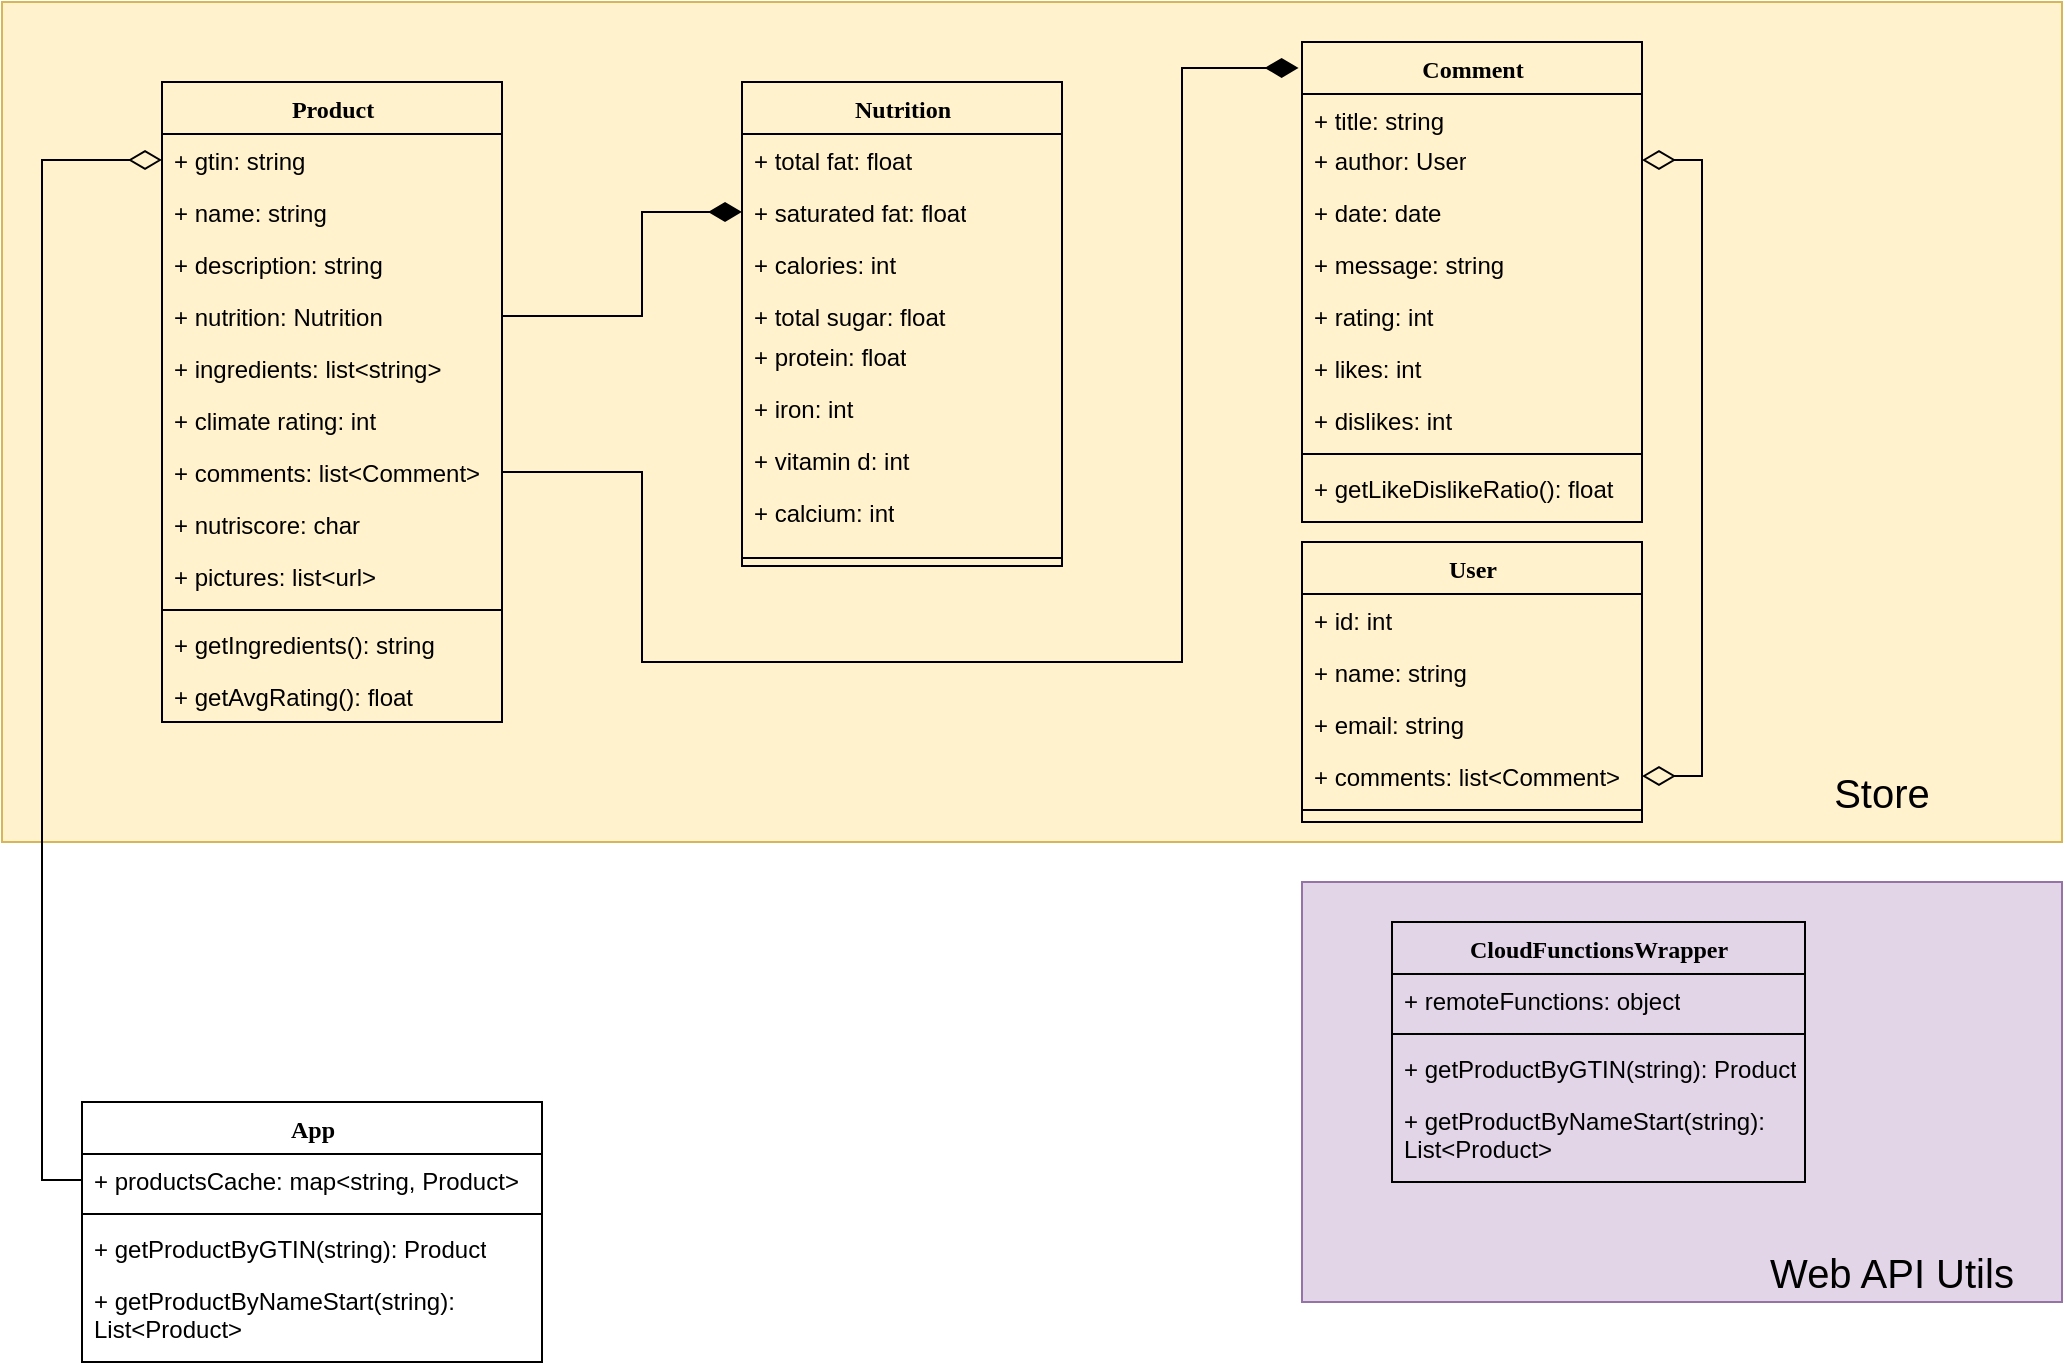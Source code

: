 <mxfile version="15.7.4" type="github">
  <diagram name="Page-1" id="9f46799a-70d6-7492-0946-bef42562c5a5">
    <mxGraphModel dx="1550" dy="888" grid="1" gridSize="10" guides="1" tooltips="1" connect="1" arrows="1" fold="1" page="1" pageScale="1" pageWidth="3300" pageHeight="2339" background="none" math="0" shadow="0">
      <root>
        <mxCell id="0" />
        <mxCell id="1" parent="0" />
        <mxCell id="SLlD4KkkqJMQJGxQ2Afp-129" value="" style="rounded=0;whiteSpace=wrap;html=1;fillColor=#fff2cc;strokeColor=#d6b656;" parent="1" vertex="1">
          <mxGeometry x="40" y="90" width="1030" height="420" as="geometry" />
        </mxCell>
        <mxCell id="14" value="Product" style="swimlane;html=1;fontStyle=1;align=center;verticalAlign=top;childLayout=stackLayout;horizontal=1;startSize=26;horizontalStack=0;resizeParent=1;resizeLast=0;collapsible=1;marginBottom=0;swimlaneFillColor=none;rounded=0;shadow=0;comic=0;labelBackgroundColor=none;strokeWidth=1;fillColor=none;fontFamily=Verdana;fontSize=12;deletable=0;" parent="1" vertex="1">
          <mxGeometry x="120" y="130" width="170" height="320" as="geometry">
            <mxRectangle x="90" y="83" width="100" height="26" as="alternateBounds" />
          </mxGeometry>
        </mxCell>
        <mxCell id="19" value="+ gtin: string" style="text;html=1;strokeColor=none;fillColor=none;align=left;verticalAlign=top;spacingLeft=4;spacingRight=4;whiteSpace=wrap;overflow=hidden;rotatable=0;points=[[0,0.5],[1,0.5]];portConstraint=eastwest;deletable=0;" parent="14" vertex="1">
          <mxGeometry y="26" width="170" height="26" as="geometry" />
        </mxCell>
        <mxCell id="15" value="+ name: string" style="text;html=1;strokeColor=none;fillColor=none;align=left;verticalAlign=top;spacingLeft=4;spacingRight=4;whiteSpace=wrap;overflow=hidden;rotatable=0;points=[[0,0.5],[1,0.5]];portConstraint=eastwest;deletable=0;" parent="14" vertex="1">
          <mxGeometry y="52" width="170" height="26" as="geometry" />
        </mxCell>
        <mxCell id="58" value="+ description: string" style="text;html=1;strokeColor=none;fillColor=none;align=left;verticalAlign=top;spacingLeft=4;spacingRight=4;whiteSpace=wrap;overflow=hidden;rotatable=0;points=[[0,0.5],[1,0.5]];portConstraint=eastwest;deletable=0;" parent="14" vertex="1">
          <mxGeometry y="78" width="170" height="26" as="geometry" />
        </mxCell>
        <mxCell id="17" value="+ nutrition: Nutrition" style="text;html=1;strokeColor=none;fillColor=none;align=left;verticalAlign=top;spacingLeft=4;spacingRight=4;whiteSpace=wrap;overflow=hidden;rotatable=0;points=[[0,0.5],[1,0.5]];portConstraint=eastwest;deletable=0;" parent="14" vertex="1">
          <mxGeometry y="104" width="170" height="26" as="geometry" />
        </mxCell>
        <mxCell id="18" value="+ ingredients: list&amp;lt;string&amp;gt;" style="text;html=1;strokeColor=none;fillColor=none;align=left;verticalAlign=top;spacingLeft=4;spacingRight=4;whiteSpace=wrap;overflow=hidden;rotatable=0;points=[[0,0.5],[1,0.5]];portConstraint=eastwest;deletable=0;" parent="14" vertex="1">
          <mxGeometry y="130" width="170" height="26" as="geometry" />
        </mxCell>
        <mxCell id="59" value="+ climate rating: int" style="text;html=1;strokeColor=none;fillColor=none;align=left;verticalAlign=top;spacingLeft=4;spacingRight=4;whiteSpace=wrap;overflow=hidden;rotatable=0;points=[[0,0.5],[1,0.5]];portConstraint=eastwest;deletable=0;" parent="14" vertex="1">
          <mxGeometry y="156" width="170" height="26" as="geometry" />
        </mxCell>
        <mxCell id="16" value="+ comments: list&amp;lt;Comment&amp;gt;" style="text;html=1;strokeColor=none;fillColor=none;align=left;verticalAlign=top;spacingLeft=4;spacingRight=4;whiteSpace=wrap;overflow=hidden;rotatable=0;points=[[0,0.5],[1,0.5]];portConstraint=eastwest;deletable=0;" parent="14" vertex="1">
          <mxGeometry y="182" width="170" height="26" as="geometry" />
        </mxCell>
        <mxCell id="83" value="+ nutriscore: char" style="text;html=1;strokeColor=none;fillColor=none;align=left;verticalAlign=top;spacingLeft=4;spacingRight=4;whiteSpace=wrap;overflow=hidden;rotatable=0;points=[[0,0.5],[1,0.5]];portConstraint=eastwest;deletable=0;" parent="14" vertex="1">
          <mxGeometry y="208" width="170" height="26" as="geometry" />
        </mxCell>
        <mxCell id="108" value="+ pictures: list&amp;lt;url&amp;gt;" style="text;html=1;strokeColor=none;fillColor=none;align=left;verticalAlign=top;spacingLeft=4;spacingRight=4;whiteSpace=wrap;overflow=hidden;rotatable=0;points=[[0,0.5],[1,0.5]];portConstraint=eastwest;deletable=0;" parent="14" vertex="1">
          <mxGeometry y="234" width="170" height="26" as="geometry" />
        </mxCell>
        <mxCell id="20" value="" style="line;html=1;strokeWidth=1;fillColor=none;align=left;verticalAlign=middle;spacingTop=-1;spacingLeft=3;spacingRight=3;rotatable=0;labelPosition=right;points=[];portConstraint=eastwest;deletable=0;" parent="14" vertex="1">
          <mxGeometry y="260" width="170" height="8" as="geometry" />
        </mxCell>
        <mxCell id="21" value="+ getIngredients(): string" style="text;html=1;strokeColor=none;fillColor=none;align=left;verticalAlign=top;spacingLeft=4;spacingRight=4;whiteSpace=wrap;overflow=hidden;rotatable=0;points=[[0,0.5],[1,0.5]];portConstraint=eastwest;deletable=0;" parent="14" vertex="1">
          <mxGeometry y="268" width="170" height="26" as="geometry" />
        </mxCell>
        <mxCell id="106" value="+ getAvgRating(): float" style="text;html=1;strokeColor=none;fillColor=none;align=left;verticalAlign=top;spacingLeft=4;spacingRight=4;whiteSpace=wrap;overflow=hidden;rotatable=0;points=[[0,0.5],[1,0.5]];portConstraint=eastwest;deletable=0;" parent="14" vertex="1">
          <mxGeometry y="294" width="170" height="26" as="geometry" />
        </mxCell>
        <mxCell id="35" value="Nutrition" style="swimlane;html=1;fontStyle=1;align=center;verticalAlign=top;childLayout=stackLayout;horizontal=1;startSize=26;horizontalStack=0;resizeParent=1;resizeLast=0;collapsible=1;marginBottom=0;swimlaneFillColor=none;rounded=0;shadow=0;comic=0;labelBackgroundColor=none;strokeWidth=1;fillColor=none;fontFamily=Verdana;fontSize=12;deletable=0;" parent="1" vertex="1">
          <mxGeometry x="410" y="130" width="160" height="242" as="geometry">
            <mxRectangle x="90" y="83" width="100" height="26" as="alternateBounds" />
          </mxGeometry>
        </mxCell>
        <mxCell id="37" value="+ total fat: float" style="text;html=1;strokeColor=none;fillColor=none;align=left;verticalAlign=top;spacingLeft=4;spacingRight=4;whiteSpace=wrap;overflow=hidden;rotatable=0;points=[[0,0.5],[1,0.5]];portConstraint=eastwest;deletable=0;" parent="35" vertex="1">
          <mxGeometry y="26" width="160" height="26" as="geometry" />
        </mxCell>
        <mxCell id="38" value="+ saturated fat: float" style="text;html=1;strokeColor=none;fillColor=none;align=left;verticalAlign=top;spacingLeft=4;spacingRight=4;whiteSpace=wrap;overflow=hidden;rotatable=0;points=[[0,0.5],[1,0.5]];portConstraint=eastwest;deletable=0;" parent="35" vertex="1">
          <mxGeometry y="52" width="160" height="26" as="geometry" />
        </mxCell>
        <mxCell id="39" value="+ calories: int" style="text;html=1;strokeColor=none;fillColor=none;align=left;verticalAlign=top;spacingLeft=4;spacingRight=4;whiteSpace=wrap;overflow=hidden;rotatable=0;points=[[0,0.5],[1,0.5]];portConstraint=eastwest;deletable=0;" parent="35" vertex="1">
          <mxGeometry y="78" width="160" height="26" as="geometry" />
        </mxCell>
        <mxCell id="40" value="+ total sugar: float" style="text;html=1;strokeColor=none;fillColor=none;align=left;verticalAlign=top;spacingLeft=4;spacingRight=4;whiteSpace=wrap;overflow=hidden;rotatable=0;points=[[0,0.5],[1,0.5]];portConstraint=eastwest;deletable=0;" parent="35" vertex="1">
          <mxGeometry y="104" width="160" height="20" as="geometry" />
        </mxCell>
        <mxCell id="54" value="+ protein: float" style="text;html=1;strokeColor=none;fillColor=none;align=left;verticalAlign=top;spacingLeft=4;spacingRight=4;whiteSpace=wrap;overflow=hidden;rotatable=0;points=[[0,0.5],[1,0.5]];portConstraint=eastwest;deletable=0;" parent="35" vertex="1">
          <mxGeometry y="124" width="160" height="26" as="geometry" />
        </mxCell>
        <mxCell id="56" value="+ iron: int" style="text;html=1;strokeColor=none;fillColor=none;align=left;verticalAlign=top;spacingLeft=4;spacingRight=4;whiteSpace=wrap;overflow=hidden;rotatable=0;points=[[0,0.5],[1,0.5]];portConstraint=eastwest;deletable=0;" parent="35" vertex="1">
          <mxGeometry y="150" width="160" height="26" as="geometry" />
        </mxCell>
        <mxCell id="53" value="+ vitamin d: int" style="text;html=1;strokeColor=none;fillColor=none;align=left;verticalAlign=top;spacingLeft=4;spacingRight=4;whiteSpace=wrap;overflow=hidden;rotatable=0;points=[[0,0.5],[1,0.5]];portConstraint=eastwest;deletable=0;" parent="35" vertex="1">
          <mxGeometry y="176" width="160" height="26" as="geometry" />
        </mxCell>
        <mxCell id="42" value="+ calcium: int" style="text;html=1;strokeColor=none;fillColor=none;align=left;verticalAlign=top;spacingLeft=4;spacingRight=4;whiteSpace=wrap;overflow=hidden;rotatable=0;points=[[0,0.5],[1,0.5]];portConstraint=eastwest;deletable=0;" parent="35" vertex="1">
          <mxGeometry y="202" width="160" height="32" as="geometry" />
        </mxCell>
        <mxCell id="41" value="" style="line;html=1;strokeWidth=1;fillColor=none;align=left;verticalAlign=middle;spacingTop=-1;spacingLeft=3;spacingRight=3;rotatable=0;labelPosition=right;points=[];portConstraint=eastwest;deletable=0;" parent="35" vertex="1">
          <mxGeometry y="234" width="160" height="8" as="geometry" />
        </mxCell>
        <mxCell id="44" value="App" style="swimlane;html=1;fontStyle=1;align=center;verticalAlign=top;childLayout=stackLayout;horizontal=1;startSize=26;horizontalStack=0;resizeParent=1;resizeLast=0;collapsible=1;marginBottom=0;swimlaneFillColor=none;rounded=0;shadow=0;comic=0;labelBackgroundColor=none;strokeWidth=1;fillColor=none;fontFamily=Verdana;fontSize=12;deletable=0;" parent="1" vertex="1">
          <mxGeometry x="80" y="640" width="230" height="130" as="geometry">
            <mxRectangle x="90" y="83" width="100" height="26" as="alternateBounds" />
          </mxGeometry>
        </mxCell>
        <mxCell id="45" value="+ productsCache: map&amp;lt;string, Product&amp;gt;" style="text;html=1;strokeColor=none;fillColor=none;align=left;verticalAlign=top;spacingLeft=4;spacingRight=4;whiteSpace=wrap;overflow=hidden;rotatable=0;points=[[0,0.5],[1,0.5]];portConstraint=eastwest;deletable=0;" parent="44" vertex="1">
          <mxGeometry y="26" width="230" height="26" as="geometry" />
        </mxCell>
        <mxCell id="50" value="" style="line;html=1;strokeWidth=1;fillColor=none;align=left;verticalAlign=middle;spacingTop=-1;spacingLeft=3;spacingRight=3;rotatable=0;labelPosition=right;points=[];portConstraint=eastwest;deletable=0;" parent="44" vertex="1">
          <mxGeometry y="52" width="230" height="8" as="geometry" />
        </mxCell>
        <mxCell id="51" value="+ getProductByGTIN(string): Product" style="text;html=1;strokeColor=none;fillColor=none;align=left;verticalAlign=top;spacingLeft=4;spacingRight=4;whiteSpace=wrap;overflow=hidden;rotatable=0;points=[[0,0.5],[1,0.5]];portConstraint=eastwest;deletable=0;" parent="44" vertex="1">
          <mxGeometry y="60" width="230" height="26" as="geometry" />
        </mxCell>
        <mxCell id="105" value="+ getProductByNameStart(string): List&amp;lt;Product&amp;gt;" style="text;html=1;strokeColor=none;fillColor=none;align=left;verticalAlign=top;spacingLeft=4;spacingRight=4;whiteSpace=wrap;overflow=hidden;rotatable=0;points=[[0,0.5],[1,0.5]];portConstraint=eastwest;deletable=0;" parent="44" vertex="1">
          <mxGeometry y="86" width="230" height="44" as="geometry" />
        </mxCell>
        <mxCell id="71" value="Comment" style="swimlane;html=1;fontStyle=1;align=center;verticalAlign=top;childLayout=stackLayout;horizontal=1;startSize=26;horizontalStack=0;resizeParent=1;resizeLast=0;collapsible=1;marginBottom=0;swimlaneFillColor=none;rounded=0;shadow=0;comic=0;labelBackgroundColor=none;strokeWidth=1;fillColor=none;fontFamily=Verdana;fontSize=12;deletable=0;" parent="1" vertex="1">
          <mxGeometry x="690" y="110" width="170" height="240" as="geometry">
            <mxRectangle x="90" y="83" width="100" height="26" as="alternateBounds" />
          </mxGeometry>
        </mxCell>
        <mxCell id="128" value="+ title: string" style="text;html=1;strokeColor=none;fillColor=none;align=left;verticalAlign=top;spacingLeft=4;spacingRight=4;whiteSpace=wrap;overflow=hidden;rotatable=0;points=[[0,0.5],[1,0.5]];portConstraint=eastwest;deletable=0;" parent="71" vertex="1">
          <mxGeometry y="26" width="170" height="20" as="geometry" />
        </mxCell>
        <mxCell id="72" value="+ author: User" style="text;html=1;strokeColor=none;fillColor=none;align=left;verticalAlign=top;spacingLeft=4;spacingRight=4;whiteSpace=wrap;overflow=hidden;rotatable=0;points=[[0,0.5],[1,0.5]];portConstraint=eastwest;deletable=0;" parent="71" vertex="1">
          <mxGeometry y="46" width="170" height="26" as="geometry" />
        </mxCell>
        <mxCell id="129" value="+ date: date" style="text;html=1;strokeColor=none;fillColor=none;align=left;verticalAlign=top;spacingLeft=4;spacingRight=4;whiteSpace=wrap;overflow=hidden;rotatable=0;points=[[0,0.5],[1,0.5]];portConstraint=eastwest;deletable=0;" parent="71" vertex="1">
          <mxGeometry y="72" width="170" height="26" as="geometry" />
        </mxCell>
        <mxCell id="74" value="+ message: string" style="text;html=1;strokeColor=none;fillColor=none;align=left;verticalAlign=top;spacingLeft=4;spacingRight=4;whiteSpace=wrap;overflow=hidden;rotatable=0;points=[[0,0.5],[1,0.5]];portConstraint=eastwest;deletable=0;" parent="71" vertex="1">
          <mxGeometry y="98" width="170" height="26" as="geometry" />
        </mxCell>
        <mxCell id="75" value="+ rating: int" style="text;html=1;strokeColor=none;fillColor=none;align=left;verticalAlign=top;spacingLeft=4;spacingRight=4;whiteSpace=wrap;overflow=hidden;rotatable=0;points=[[0,0.5],[1,0.5]];portConstraint=eastwest;deletable=0;" parent="71" vertex="1">
          <mxGeometry y="124" width="170" height="26" as="geometry" />
        </mxCell>
        <mxCell id="76" value="+ likes: int" style="text;html=1;strokeColor=none;fillColor=none;align=left;verticalAlign=top;spacingLeft=4;spacingRight=4;whiteSpace=wrap;overflow=hidden;rotatable=0;points=[[0,0.5],[1,0.5]];portConstraint=eastwest;deletable=0;" parent="71" vertex="1">
          <mxGeometry y="150" width="170" height="26" as="geometry" />
        </mxCell>
        <mxCell id="77" value="+ dislikes: int" style="text;html=1;strokeColor=none;fillColor=none;align=left;verticalAlign=top;spacingLeft=4;spacingRight=4;whiteSpace=wrap;overflow=hidden;rotatable=0;points=[[0,0.5],[1,0.5]];portConstraint=eastwest;deletable=0;" parent="71" vertex="1">
          <mxGeometry y="176" width="170" height="26" as="geometry" />
        </mxCell>
        <mxCell id="80" value="" style="line;html=1;strokeWidth=1;fillColor=none;align=left;verticalAlign=middle;spacingTop=-1;spacingLeft=3;spacingRight=3;rotatable=0;labelPosition=right;points=[];portConstraint=eastwest;deletable=0;" parent="71" vertex="1">
          <mxGeometry y="202" width="170" height="8" as="geometry" />
        </mxCell>
        <mxCell id="107" value="+ getLikeDislikeRatio(): float" style="text;html=1;strokeColor=none;fillColor=none;align=left;verticalAlign=top;spacingLeft=4;spacingRight=4;whiteSpace=wrap;overflow=hidden;rotatable=0;points=[[0,0.5],[1,0.5]];portConstraint=eastwest;deletable=0;" parent="71" vertex="1">
          <mxGeometry y="210" width="170" height="26" as="geometry" />
        </mxCell>
        <mxCell id="96" style="edgeStyle=orthogonalEdgeStyle;rounded=0;orthogonalLoop=1;jettySize=auto;html=1;exitX=0;exitY=0.5;exitDx=0;exitDy=0;entryX=0;entryY=0.5;entryDx=0;entryDy=0;endArrow=diamondThin;endFill=0;strokeWidth=1;endSize=14;deletable=0;" parent="1" source="45" target="19" edge="1">
          <mxGeometry relative="1" as="geometry" />
        </mxCell>
        <mxCell id="109" value="User" style="swimlane;html=1;fontStyle=1;align=center;verticalAlign=top;childLayout=stackLayout;horizontal=1;startSize=26;horizontalStack=0;resizeParent=1;resizeLast=0;collapsible=1;marginBottom=0;swimlaneFillColor=none;rounded=0;shadow=0;comic=0;labelBackgroundColor=none;strokeWidth=1;fillColor=none;fontFamily=Verdana;fontSize=12;deletable=0;" parent="1" vertex="1">
          <mxGeometry x="690" y="360" width="170" height="140" as="geometry">
            <mxRectangle x="90" y="83" width="100" height="26" as="alternateBounds" />
          </mxGeometry>
        </mxCell>
        <mxCell id="110" value="+ id: int" style="text;html=1;strokeColor=none;fillColor=none;align=left;verticalAlign=top;spacingLeft=4;spacingRight=4;whiteSpace=wrap;overflow=hidden;rotatable=0;points=[[0,0.5],[1,0.5]];portConstraint=eastwest;deletable=0;" parent="109" vertex="1">
          <mxGeometry y="26" width="170" height="26" as="geometry" />
        </mxCell>
        <mxCell id="123" value="+ name: string" style="text;html=1;strokeColor=none;fillColor=none;align=left;verticalAlign=top;spacingLeft=4;spacingRight=4;whiteSpace=wrap;overflow=hidden;rotatable=0;points=[[0,0.5],[1,0.5]];portConstraint=eastwest;deletable=0;" parent="109" vertex="1">
          <mxGeometry y="52" width="170" height="26" as="geometry" />
        </mxCell>
        <mxCell id="111" value="+ email: string" style="text;html=1;strokeColor=none;fillColor=none;align=left;verticalAlign=top;spacingLeft=4;spacingRight=4;whiteSpace=wrap;overflow=hidden;rotatable=0;points=[[0,0.5],[1,0.5]];portConstraint=eastwest;deletable=0;" parent="109" vertex="1">
          <mxGeometry y="78" width="170" height="26" as="geometry" />
        </mxCell>
        <mxCell id="122" value="+ comments: list&amp;lt;Comment&amp;gt;" style="text;html=1;strokeColor=none;fillColor=none;align=left;verticalAlign=top;spacingLeft=4;spacingRight=4;whiteSpace=wrap;overflow=hidden;rotatable=0;points=[[0,0.5],[1,0.5]];portConstraint=eastwest;deletable=0;" parent="109" vertex="1">
          <mxGeometry y="104" width="170" height="26" as="geometry" />
        </mxCell>
        <mxCell id="118" value="" style="line;html=1;strokeWidth=1;fillColor=none;align=left;verticalAlign=middle;spacingTop=-1;spacingLeft=3;spacingRight=3;rotatable=0;labelPosition=right;points=[];portConstraint=eastwest;deletable=0;" parent="109" vertex="1">
          <mxGeometry y="130" width="170" height="8" as="geometry" />
        </mxCell>
        <mxCell id="124" style="edgeStyle=orthogonalEdgeStyle;rounded=0;orthogonalLoop=1;jettySize=auto;html=1;exitX=1;exitY=0.5;exitDx=0;exitDy=0;entryX=1;entryY=0.5;entryDx=0;entryDy=0;startArrow=diamondThin;startFill=0;endArrow=diamondThin;endFill=0;startSize=14;endSize=14;strokeWidth=1;" parent="1" source="72" target="122" edge="1">
          <mxGeometry relative="1" as="geometry" />
        </mxCell>
        <mxCell id="126" style="edgeStyle=orthogonalEdgeStyle;rounded=0;orthogonalLoop=1;jettySize=auto;html=1;exitX=1;exitY=0.5;exitDx=0;exitDy=0;entryX=-0.01;entryY=0.054;entryDx=0;entryDy=0;entryPerimeter=0;endArrow=diamondThin;endFill=1;strokeWidth=1;endSize=14;" parent="1" source="16" target="71" edge="1">
          <mxGeometry relative="1" as="geometry">
            <Array as="points">
              <mxPoint x="360" y="325" />
              <mxPoint x="360" y="420" />
              <mxPoint x="630" y="420" />
              <mxPoint x="630" y="123" />
            </Array>
          </mxGeometry>
        </mxCell>
        <mxCell id="127" style="edgeStyle=orthogonalEdgeStyle;rounded=0;orthogonalLoop=1;jettySize=auto;html=1;exitX=1;exitY=0.5;exitDx=0;exitDy=0;entryX=0;entryY=0.5;entryDx=0;entryDy=0;endArrow=diamondThin;endFill=1;endSize=14;" parent="1" source="17" target="38" edge="1">
          <mxGeometry relative="1" as="geometry">
            <Array as="points">
              <mxPoint x="360" y="247" />
              <mxPoint x="360" y="195" />
            </Array>
          </mxGeometry>
        </mxCell>
        <mxCell id="SLlD4KkkqJMQJGxQ2Afp-130" value="&lt;font style=&quot;font-size: 20px&quot;&gt;Store&lt;/font&gt;" style="text;html=1;strokeColor=none;fillColor=none;align=center;verticalAlign=middle;whiteSpace=wrap;rounded=0;" parent="1" vertex="1">
          <mxGeometry x="950" y="470" width="60" height="30" as="geometry" />
        </mxCell>
        <mxCell id="SLlD4KkkqJMQJGxQ2Afp-134" value="" style="group" parent="1" vertex="1" connectable="0">
          <mxGeometry x="690" y="530" width="380" height="210" as="geometry" />
        </mxCell>
        <mxCell id="SLlD4KkkqJMQJGxQ2Afp-131" value="" style="rounded=0;whiteSpace=wrap;html=1;fontSize=20;fillColor=#e1d5e7;strokeColor=#9673a6;" parent="SLlD4KkkqJMQJGxQ2Afp-134" vertex="1">
          <mxGeometry width="380" height="210" as="geometry" />
        </mxCell>
        <mxCell id="89" value="CloudFunctionsWrapper" style="swimlane;html=1;fontStyle=1;align=center;verticalAlign=top;childLayout=stackLayout;horizontal=1;startSize=26;horizontalStack=0;resizeParent=1;resizeLast=0;collapsible=1;marginBottom=0;swimlaneFillColor=none;rounded=0;shadow=0;comic=0;labelBackgroundColor=none;strokeWidth=1;fillColor=none;fontFamily=Verdana;fontSize=12;deletable=0;" parent="SLlD4KkkqJMQJGxQ2Afp-134" vertex="1">
          <mxGeometry x="45" y="20" width="206.5" height="130" as="geometry">
            <mxRectangle x="90" y="83" width="100" height="26" as="alternateBounds" />
          </mxGeometry>
        </mxCell>
        <mxCell id="90" value="+ remoteFunctions: object" style="text;html=1;strokeColor=none;fillColor=none;align=left;verticalAlign=top;spacingLeft=4;spacingRight=4;whiteSpace=wrap;overflow=hidden;rotatable=0;points=[[0,0.5],[1,0.5]];portConstraint=eastwest;deletable=0;" parent="89" vertex="1">
          <mxGeometry y="26" width="206.5" height="26" as="geometry" />
        </mxCell>
        <mxCell id="91" value="" style="line;html=1;strokeWidth=1;fillColor=none;align=left;verticalAlign=middle;spacingTop=-1;spacingLeft=3;spacingRight=3;rotatable=0;labelPosition=right;points=[];portConstraint=eastwest;deletable=0;" parent="89" vertex="1">
          <mxGeometry y="52" width="206.5" height="8" as="geometry" />
        </mxCell>
        <mxCell id="92" value="+ getProductByGTIN(string): Product" style="text;html=1;strokeColor=none;fillColor=none;align=left;verticalAlign=top;spacingLeft=4;spacingRight=4;whiteSpace=wrap;overflow=hidden;rotatable=0;points=[[0,0.5],[1,0.5]];portConstraint=eastwest;deletable=0;" parent="89" vertex="1">
          <mxGeometry y="60" width="206.5" height="26" as="geometry" />
        </mxCell>
        <mxCell id="104" value="+ getProductByNameStart(string): List&amp;lt;Product&amp;gt;" style="text;html=1;strokeColor=none;fillColor=none;align=left;verticalAlign=top;spacingLeft=4;spacingRight=4;whiteSpace=wrap;overflow=hidden;rotatable=0;points=[[0,0.5],[1,0.5]];portConstraint=eastwest;deletable=0;" parent="89" vertex="1">
          <mxGeometry y="86" width="206.5" height="44" as="geometry" />
        </mxCell>
        <mxCell id="SLlD4KkkqJMQJGxQ2Afp-132" value="&lt;font style=&quot;font-size: 20px&quot;&gt;Web API Utils&lt;/font&gt;" style="text;html=1;strokeColor=none;fillColor=none;align=center;verticalAlign=middle;whiteSpace=wrap;rounded=0;" parent="SLlD4KkkqJMQJGxQ2Afp-134" vertex="1">
          <mxGeometry x="215" y="180" width="160" height="30" as="geometry" />
        </mxCell>
      </root>
    </mxGraphModel>
  </diagram>
</mxfile>
